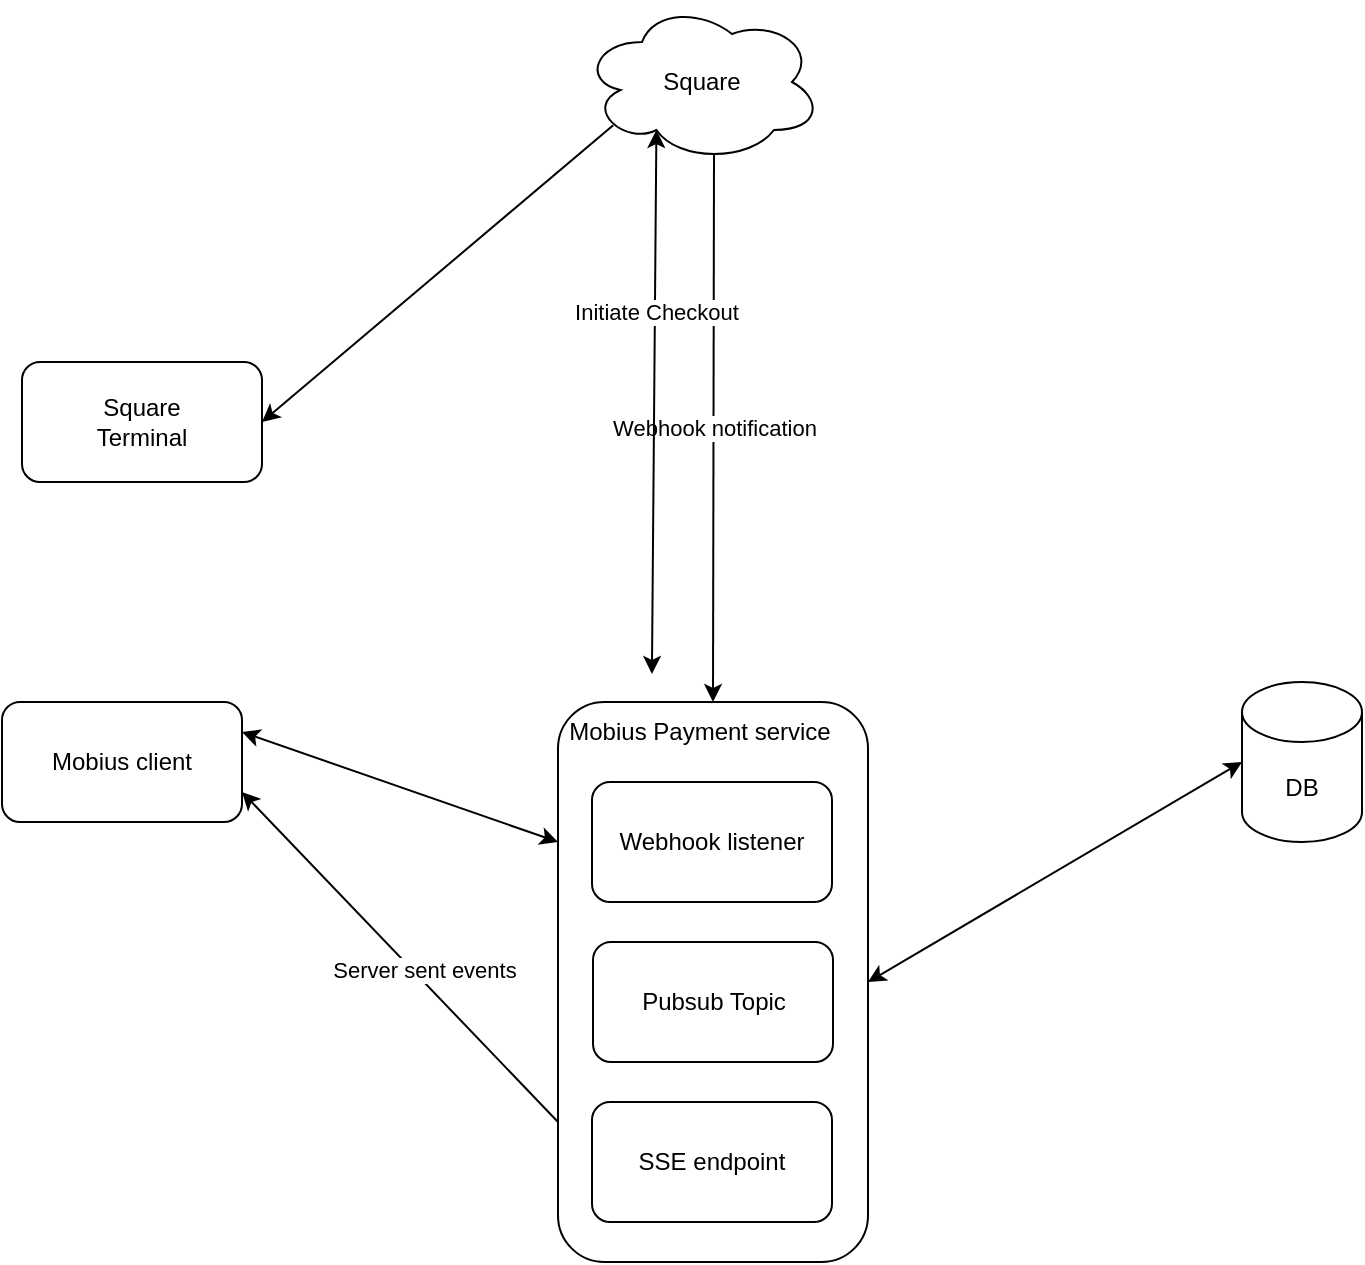 <mxfile version="16.5.3" type="device"><diagram id="njz50JIrOWD5wHO33ieK" name="Page-1"><mxGraphModel dx="2066" dy="1159" grid="1" gridSize="10" guides="1" tooltips="1" connect="1" arrows="1" fold="1" page="1" pageScale="1" pageWidth="850" pageHeight="1100" math="0" shadow="0"><root><mxCell id="0"/><mxCell id="1" parent="0"/><mxCell id="JhEmEZrFf5PDxrB2NMPg-1" value="Square" style="ellipse;shape=cloud;whiteSpace=wrap;html=1;" parent="1" vertex="1"><mxGeometry x="360" y="200" width="120" height="80" as="geometry"/></mxCell><mxCell id="JhEmEZrFf5PDxrB2NMPg-5" value="" style="rounded=1;whiteSpace=wrap;html=1;" parent="1" vertex="1"><mxGeometry x="348" y="550" width="155" height="280" as="geometry"/></mxCell><mxCell id="JhEmEZrFf5PDxrB2NMPg-6" value="Webhook notification" style="endArrow=classic;html=1;rounded=0;exitX=0.55;exitY=0.95;exitDx=0;exitDy=0;exitPerimeter=0;entryX=0.5;entryY=0;entryDx=0;entryDy=0;" parent="1" source="JhEmEZrFf5PDxrB2NMPg-1" target="JhEmEZrFf5PDxrB2NMPg-5" edge="1"><mxGeometry width="50" height="50" relative="1" as="geometry"><mxPoint x="400" y="610" as="sourcePoint"/><mxPoint x="450" y="560" as="targetPoint"/></mxGeometry></mxCell><mxCell id="JhEmEZrFf5PDxrB2NMPg-7" value="DB" style="shape=cylinder3;whiteSpace=wrap;html=1;boundedLbl=1;backgroundOutline=1;size=15;" parent="1" vertex="1"><mxGeometry x="690" y="540" width="60" height="80" as="geometry"/></mxCell><mxCell id="JhEmEZrFf5PDxrB2NMPg-8" value="" style="endArrow=classic;startArrow=classic;html=1;rounded=0;entryX=0;entryY=0.5;entryDx=0;entryDy=0;entryPerimeter=0;exitX=1;exitY=0.5;exitDx=0;exitDy=0;" parent="1" source="JhEmEZrFf5PDxrB2NMPg-5" target="JhEmEZrFf5PDxrB2NMPg-7" edge="1"><mxGeometry width="50" height="50" relative="1" as="geometry"><mxPoint x="400" y="610" as="sourcePoint"/><mxPoint x="450" y="560" as="targetPoint"/></mxGeometry></mxCell><mxCell id="JhEmEZrFf5PDxrB2NMPg-12" value="Mobius client" style="rounded=1;whiteSpace=wrap;html=1;" parent="1" vertex="1"><mxGeometry x="70" y="550" width="120" height="60" as="geometry"/></mxCell><mxCell id="JhEmEZrFf5PDxrB2NMPg-13" value="" style="endArrow=classic;html=1;rounded=0;entryX=1;entryY=0.75;entryDx=0;entryDy=0;exitX=0;exitY=0.75;exitDx=0;exitDy=0;" parent="1" source="JhEmEZrFf5PDxrB2NMPg-5" target="JhEmEZrFf5PDxrB2NMPg-12" edge="1"><mxGeometry width="50" height="50" relative="1" as="geometry"><mxPoint x="360" y="610" as="sourcePoint"/><mxPoint x="450" y="560" as="targetPoint"/></mxGeometry></mxCell><mxCell id="JhEmEZrFf5PDxrB2NMPg-14" value="Server sent events" style="edgeLabel;html=1;align=center;verticalAlign=middle;resizable=0;points=[];" parent="JhEmEZrFf5PDxrB2NMPg-13" vertex="1" connectable="0"><mxGeometry x="-0.11" y="-4" relative="1" as="geometry"><mxPoint as="offset"/></mxGeometry></mxCell><mxCell id="JhEmEZrFf5PDxrB2NMPg-15" value="" style="endArrow=classic;startArrow=classic;html=1;rounded=0;exitX=1;exitY=0.25;exitDx=0;exitDy=0;entryX=0;entryY=0.25;entryDx=0;entryDy=0;" parent="1" source="JhEmEZrFf5PDxrB2NMPg-12" target="JhEmEZrFf5PDxrB2NMPg-5" edge="1"><mxGeometry width="50" height="50" relative="1" as="geometry"><mxPoint x="400" y="610" as="sourcePoint"/><mxPoint x="370" y="560" as="targetPoint"/></mxGeometry></mxCell><mxCell id="JhEmEZrFf5PDxrB2NMPg-16" value="" style="endArrow=classic;startArrow=classic;html=1;rounded=0;entryX=0.303;entryY=-0.05;entryDx=0;entryDy=0;exitX=0.31;exitY=0.8;exitDx=0;exitDy=0;exitPerimeter=0;entryPerimeter=0;" parent="1" source="JhEmEZrFf5PDxrB2NMPg-1" target="JhEmEZrFf5PDxrB2NMPg-5" edge="1"><mxGeometry width="50" height="50" relative="1" as="geometry"><mxPoint x="400" y="610" as="sourcePoint"/><mxPoint x="450" y="560" as="targetPoint"/></mxGeometry></mxCell><mxCell id="JhEmEZrFf5PDxrB2NMPg-19" value="Initiate Checkout" style="edgeLabel;html=1;align=center;verticalAlign=middle;resizable=0;points=[];" parent="JhEmEZrFf5PDxrB2NMPg-16" vertex="1" connectable="0"><mxGeometry x="-0.336" relative="1" as="geometry"><mxPoint as="offset"/></mxGeometry></mxCell><mxCell id="JhEmEZrFf5PDxrB2NMPg-17" value="Square &lt;br&gt;Terminal" style="rounded=1;whiteSpace=wrap;html=1;" parent="1" vertex="1"><mxGeometry x="80" y="380" width="120" height="60" as="geometry"/></mxCell><mxCell id="JhEmEZrFf5PDxrB2NMPg-18" value="" style="endArrow=classic;html=1;rounded=0;exitX=0.13;exitY=0.77;exitDx=0;exitDy=0;exitPerimeter=0;entryX=1;entryY=0.5;entryDx=0;entryDy=0;" parent="1" source="JhEmEZrFf5PDxrB2NMPg-1" target="JhEmEZrFf5PDxrB2NMPg-17" edge="1"><mxGeometry width="50" height="50" relative="1" as="geometry"><mxPoint x="400" y="600" as="sourcePoint"/><mxPoint x="450" y="550" as="targetPoint"/></mxGeometry></mxCell><mxCell id="4Rmf_NKMG5EkIPWuIj4i-1" value="Webhook listener" style="rounded=1;whiteSpace=wrap;html=1;" vertex="1" parent="1"><mxGeometry x="365" y="590" width="120" height="60" as="geometry"/></mxCell><mxCell id="4Rmf_NKMG5EkIPWuIj4i-2" value="SSE endpoint" style="rounded=1;whiteSpace=wrap;html=1;" vertex="1" parent="1"><mxGeometry x="365" y="750" width="120" height="60" as="geometry"/></mxCell><mxCell id="4Rmf_NKMG5EkIPWuIj4i-3" value="Mobius Payment service" style="text;html=1;strokeColor=none;fillColor=none;align=center;verticalAlign=middle;whiteSpace=wrap;rounded=0;" vertex="1" parent="1"><mxGeometry x="348" y="550" width="142" height="30" as="geometry"/></mxCell><mxCell id="4Rmf_NKMG5EkIPWuIj4i-4" value="Pubsub Topic" style="rounded=1;whiteSpace=wrap;html=1;" vertex="1" parent="1"><mxGeometry x="365.5" y="670" width="120" height="60" as="geometry"/></mxCell></root></mxGraphModel></diagram></mxfile>
